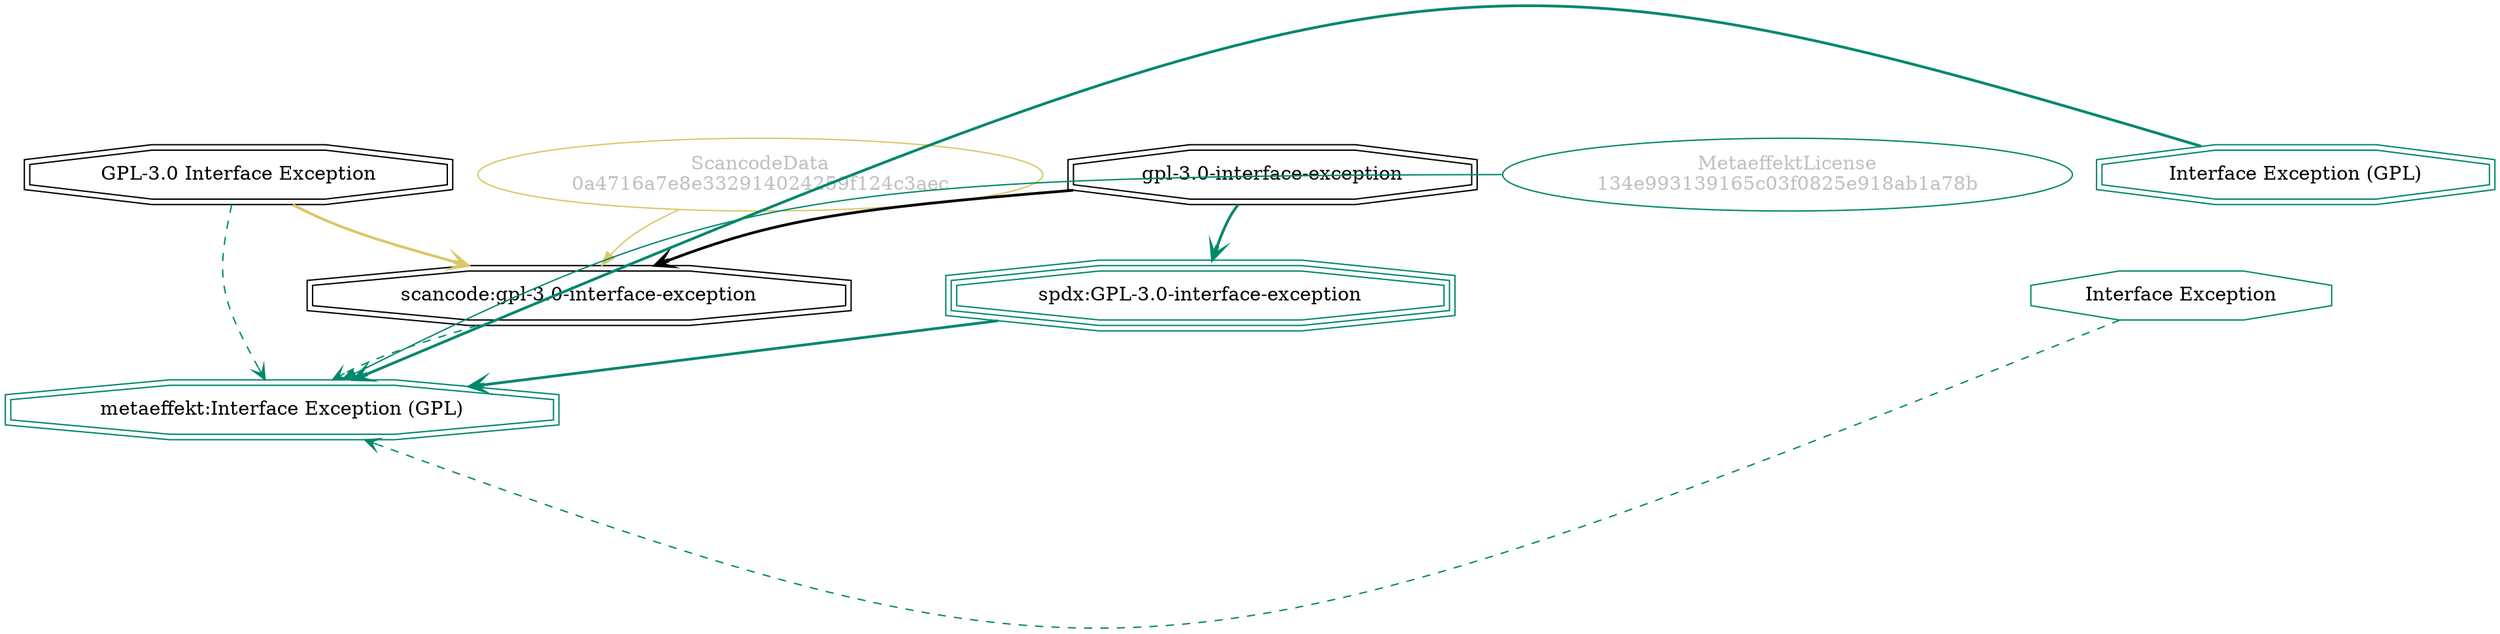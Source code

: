 strict digraph {
    node [shape=box];
    graph [splines=curved];
    16665 [label="ScancodeData\n0a4716a7e8e332914024259f124c3aec"
          ,fontcolor=gray
          ,color="#dac767"
          ,fillcolor="beige;1"
          ,shape=ellipse];
    16666 [label="scancode:gpl-3.0-interface-exception"
          ,shape=doubleoctagon];
    16667 [label="gpl-3.0-interface-exception"
          ,shape=doubleoctagon];
    16668 [label="GPL-3.0 Interface Exception"
          ,shape=doubleoctagon];
    43517 [label="MetaeffektLicense\n134e993139165c03f0825e918ab1a78b"
          ,fontcolor=gray
          ,color="#00876c"
          ,fillcolor="beige;1"
          ,shape=ellipse];
    43518 [label="metaeffekt:Interface Exception (GPL)"
          ,color="#00876c"
          ,shape=doubleoctagon];
    43519 [label="Interface Exception (GPL)"
          ,color="#00876c"
          ,shape=doubleoctagon];
    43520 [label="spdx:GPL-3.0-interface-exception"
          ,color="#00876c"
          ,shape=tripleoctagon];
    43521 [label="Interface Exception"
          ,color="#00876c"
          ,shape=octagon];
    16665 -> 16666 [weight=0.5
                   ,color="#dac767"];
    16666 -> 43518 [style=dashed
                   ,arrowhead=vee
                   ,weight=0.5
                   ,color="#00876c"];
    16667 -> 16666 [style=bold
                   ,arrowhead=vee
                   ,weight=0.7];
    16667 -> 43520 [style=bold
                   ,arrowhead=vee
                   ,weight=0.7
                   ,color="#00876c"];
    16668 -> 16666 [style=bold
                   ,arrowhead=vee
                   ,weight=0.7
                   ,color="#dac767"];
    16668 -> 43518 [style=dashed
                   ,arrowhead=vee
                   ,weight=0.5
                   ,color="#00876c"];
    43517 -> 43518 [weight=0.5
                   ,color="#00876c"];
    43519 -> 43518 [style=bold
                   ,arrowhead=vee
                   ,weight=0.7
                   ,color="#00876c"];
    43520 -> 43518 [style=bold
                   ,arrowhead=vee
                   ,weight=0.7
                   ,color="#00876c"];
    43521 -> 43518 [style=dashed
                   ,arrowhead=vee
                   ,weight=0.5
                   ,color="#00876c"];
}
